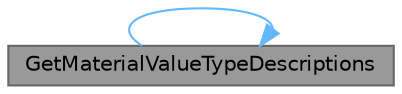 digraph "GetMaterialValueTypeDescriptions"
{
 // INTERACTIVE_SVG=YES
 // LATEX_PDF_SIZE
  bgcolor="transparent";
  edge [fontname=Helvetica,fontsize=10,labelfontname=Helvetica,labelfontsize=10];
  node [fontname=Helvetica,fontsize=10,shape=box,height=0.2,width=0.4];
  rankdir="LR";
  Node1 [id="Node000001",label="GetMaterialValueTypeDescriptions",height=0.2,width=0.4,color="gray40", fillcolor="grey60", style="filled", fontcolor="black",tooltip="Given a combination of EMaterialValueType flags, get text descriptions of all types."];
  Node1 -> Node1 [id="edge1_Node000001_Node000001",color="steelblue1",style="solid",tooltip=" "];
}
